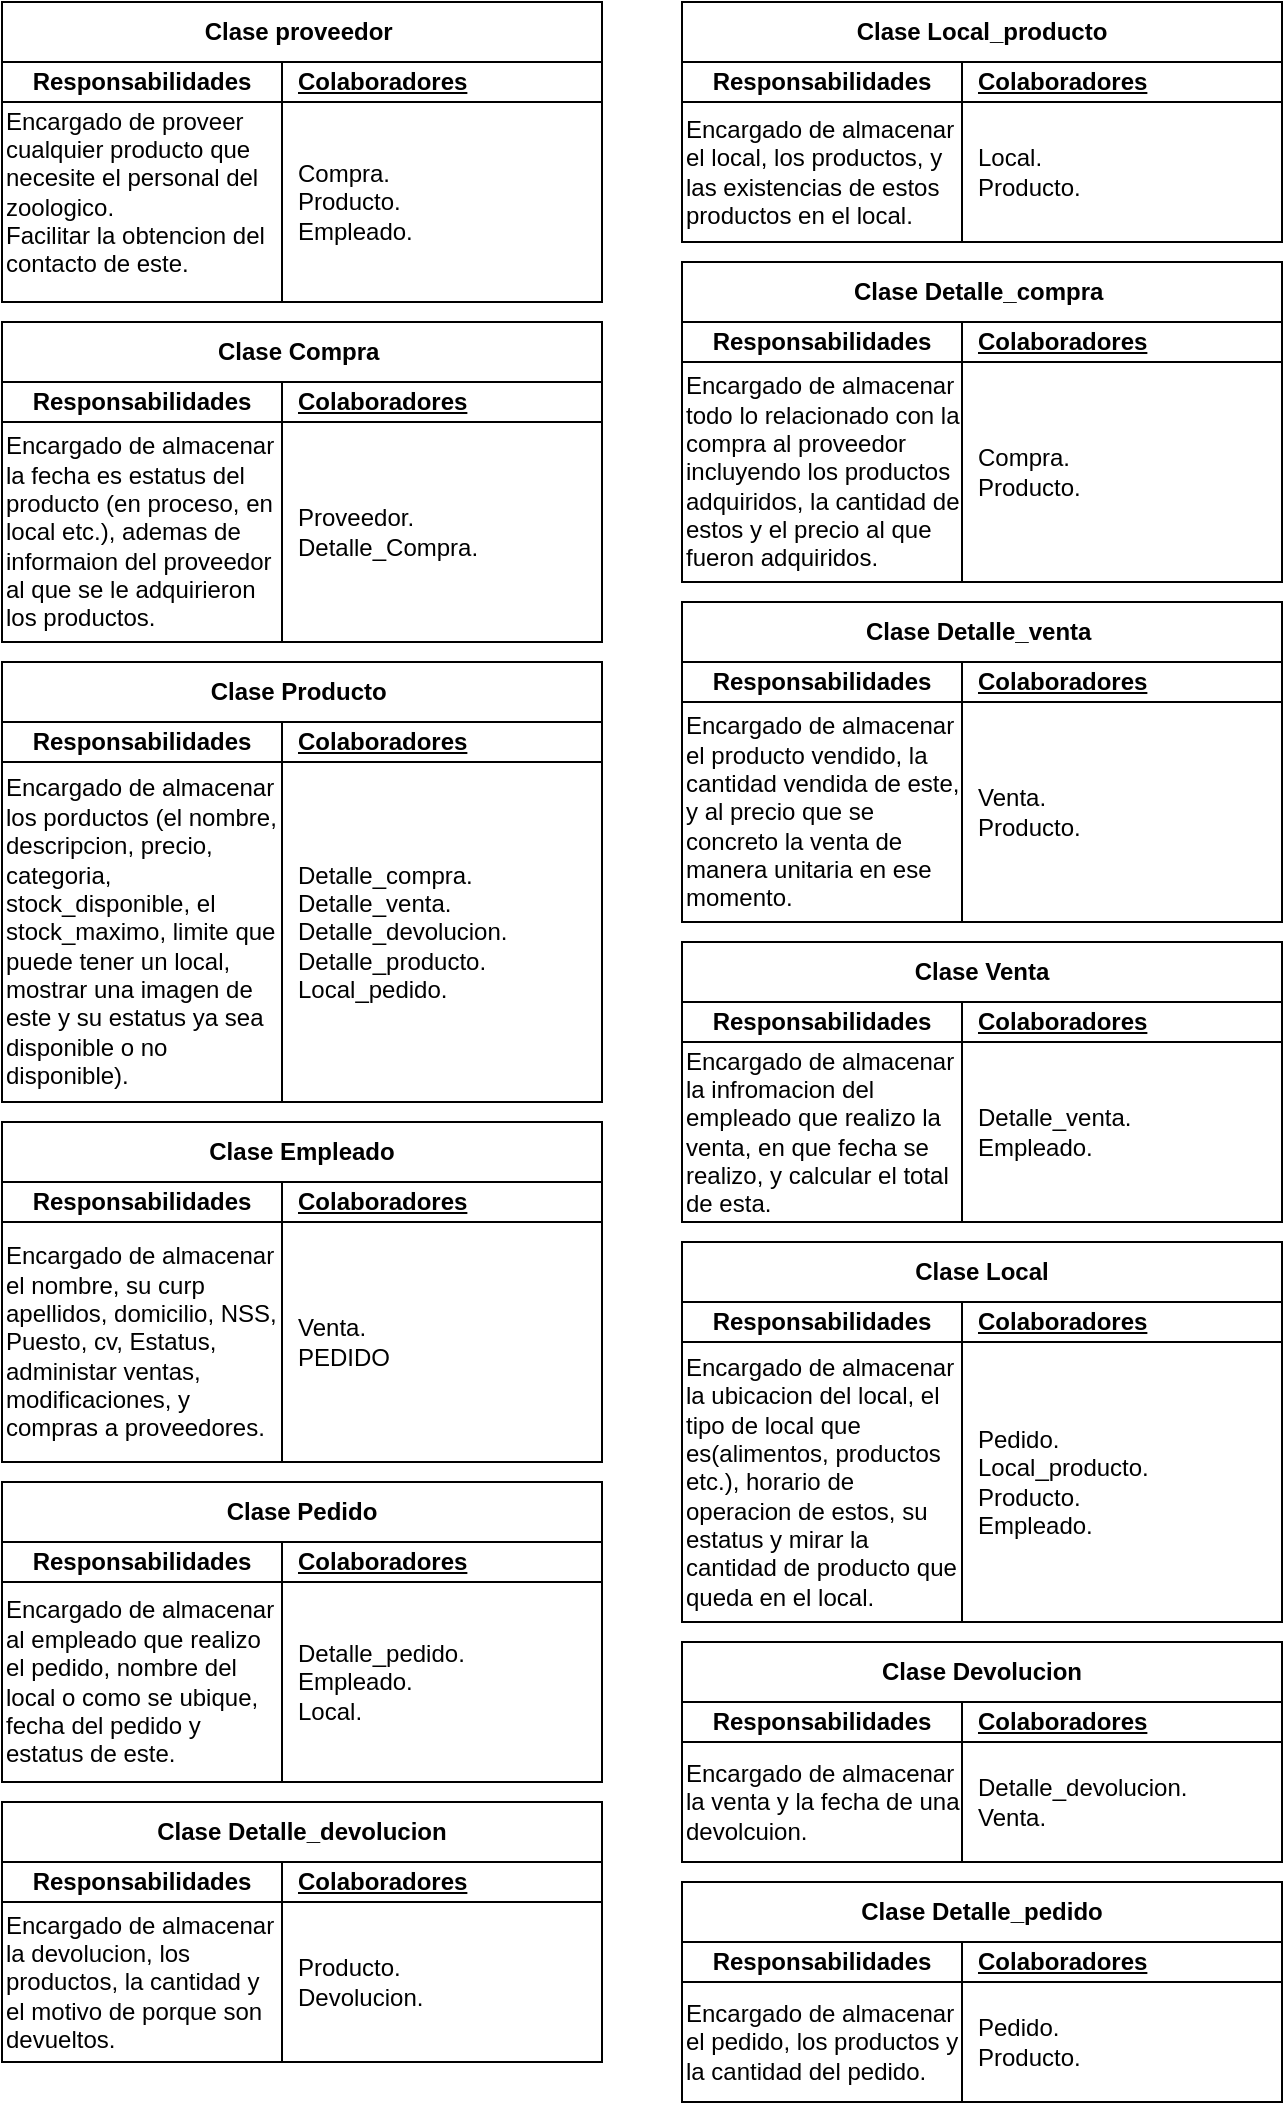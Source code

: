 <mxfile version="21.1.2" type="device">
  <diagram name="Página-1" id="ukXKIA2ErYKgg7vj2fmc">
    <mxGraphModel dx="1224" dy="621" grid="1" gridSize="10" guides="1" tooltips="1" connect="1" arrows="1" fold="1" page="1" pageScale="1" pageWidth="827" pageHeight="1169" math="0" shadow="0">
      <root>
        <mxCell id="0" />
        <mxCell id="1" parent="0" />
        <mxCell id="Vmv84wzbJbPrYH8SWS2w-11" value="Clase proveedor&amp;nbsp;" style="shape=table;startSize=30;container=1;collapsible=1;childLayout=tableLayout;fixedRows=1;rowLines=0;fontStyle=1;align=center;resizeLast=1;html=1;whiteSpace=wrap;" vertex="1" parent="1">
          <mxGeometry x="320" y="240" width="300" height="150" as="geometry" />
        </mxCell>
        <mxCell id="Vmv84wzbJbPrYH8SWS2w-15" value="" style="shape=tableRow;horizontal=0;startSize=0;swimlaneHead=0;swimlaneBody=0;fillColor=none;collapsible=0;dropTarget=0;points=[[0,0.5],[1,0.5]];portConstraint=eastwest;top=0;left=0;right=0;bottom=1;html=1;" vertex="1" parent="Vmv84wzbJbPrYH8SWS2w-11">
          <mxGeometry y="30" width="300" height="20" as="geometry" />
        </mxCell>
        <mxCell id="Vmv84wzbJbPrYH8SWS2w-16" value="Responsabilidades" style="shape=partialRectangle;connectable=0;fillColor=none;top=0;left=0;bottom=0;right=0;fontStyle=1;overflow=hidden;html=1;whiteSpace=wrap;" vertex="1" parent="Vmv84wzbJbPrYH8SWS2w-15">
          <mxGeometry width="140" height="20" as="geometry">
            <mxRectangle width="140" height="20" as="alternateBounds" />
          </mxGeometry>
        </mxCell>
        <mxCell id="Vmv84wzbJbPrYH8SWS2w-17" value="Colaboradores" style="shape=partialRectangle;connectable=0;fillColor=none;top=0;left=0;bottom=0;right=0;align=left;spacingLeft=6;fontStyle=5;overflow=hidden;html=1;whiteSpace=wrap;" vertex="1" parent="Vmv84wzbJbPrYH8SWS2w-15">
          <mxGeometry x="140" width="160" height="20" as="geometry">
            <mxRectangle width="160" height="20" as="alternateBounds" />
          </mxGeometry>
        </mxCell>
        <mxCell id="Vmv84wzbJbPrYH8SWS2w-21" value="" style="shape=tableRow;horizontal=0;startSize=0;swimlaneHead=0;swimlaneBody=0;fillColor=none;collapsible=0;dropTarget=0;points=[[0,0.5],[1,0.5]];portConstraint=eastwest;top=0;left=0;right=0;bottom=0;html=1;" vertex="1" parent="Vmv84wzbJbPrYH8SWS2w-11">
          <mxGeometry y="50" width="300" height="100" as="geometry" />
        </mxCell>
        <mxCell id="Vmv84wzbJbPrYH8SWS2w-22" value="Encargado de proveer cualquier producto que necesite el personal del zoologico.&lt;br&gt;Facilitar la obtencion del contacto de este.&lt;br&gt;&lt;br&gt;&lt;div style=&quot;text-align: justify;&quot;&gt;&lt;/div&gt;" style="shape=partialRectangle;connectable=0;fillColor=none;top=0;left=0;bottom=0;right=0;editable=1;overflow=hidden;html=1;whiteSpace=wrap;align=left;" vertex="1" parent="Vmv84wzbJbPrYH8SWS2w-21">
          <mxGeometry width="140" height="100" as="geometry">
            <mxRectangle width="140" height="100" as="alternateBounds" />
          </mxGeometry>
        </mxCell>
        <mxCell id="Vmv84wzbJbPrYH8SWS2w-23" value="Compra.&lt;br&gt;Producto.&lt;br&gt;Empleado." style="shape=partialRectangle;connectable=0;fillColor=none;top=0;left=0;bottom=0;right=0;align=left;spacingLeft=6;overflow=hidden;html=1;whiteSpace=wrap;" vertex="1" parent="Vmv84wzbJbPrYH8SWS2w-21">
          <mxGeometry x="140" width="160" height="100" as="geometry">
            <mxRectangle width="160" height="100" as="alternateBounds" />
          </mxGeometry>
        </mxCell>
        <mxCell id="Vmv84wzbJbPrYH8SWS2w-24" value="Clase Compra&amp;nbsp;" style="shape=table;startSize=30;container=1;collapsible=1;childLayout=tableLayout;fixedRows=1;rowLines=0;fontStyle=1;align=center;resizeLast=1;html=1;whiteSpace=wrap;" vertex="1" parent="1">
          <mxGeometry x="320" y="400" width="300" height="160" as="geometry" />
        </mxCell>
        <mxCell id="Vmv84wzbJbPrYH8SWS2w-25" value="" style="shape=tableRow;horizontal=0;startSize=0;swimlaneHead=0;swimlaneBody=0;fillColor=none;collapsible=0;dropTarget=0;points=[[0,0.5],[1,0.5]];portConstraint=eastwest;top=0;left=0;right=0;bottom=1;html=1;" vertex="1" parent="Vmv84wzbJbPrYH8SWS2w-24">
          <mxGeometry y="30" width="300" height="20" as="geometry" />
        </mxCell>
        <mxCell id="Vmv84wzbJbPrYH8SWS2w-26" value="Responsabilidades" style="shape=partialRectangle;connectable=0;fillColor=none;top=0;left=0;bottom=0;right=0;fontStyle=1;overflow=hidden;html=1;whiteSpace=wrap;" vertex="1" parent="Vmv84wzbJbPrYH8SWS2w-25">
          <mxGeometry width="140" height="20" as="geometry">
            <mxRectangle width="140" height="20" as="alternateBounds" />
          </mxGeometry>
        </mxCell>
        <mxCell id="Vmv84wzbJbPrYH8SWS2w-27" value="Colaboradores" style="shape=partialRectangle;connectable=0;fillColor=none;top=0;left=0;bottom=0;right=0;align=left;spacingLeft=6;fontStyle=5;overflow=hidden;html=1;whiteSpace=wrap;" vertex="1" parent="Vmv84wzbJbPrYH8SWS2w-25">
          <mxGeometry x="140" width="160" height="20" as="geometry">
            <mxRectangle width="160" height="20" as="alternateBounds" />
          </mxGeometry>
        </mxCell>
        <mxCell id="Vmv84wzbJbPrYH8SWS2w-28" value="" style="shape=tableRow;horizontal=0;startSize=0;swimlaneHead=0;swimlaneBody=0;fillColor=none;collapsible=0;dropTarget=0;points=[[0,0.5],[1,0.5]];portConstraint=eastwest;top=0;left=0;right=0;bottom=0;html=1;" vertex="1" parent="Vmv84wzbJbPrYH8SWS2w-24">
          <mxGeometry y="50" width="300" height="110" as="geometry" />
        </mxCell>
        <mxCell id="Vmv84wzbJbPrYH8SWS2w-29" value="Encargado de almacenar la fecha es estatus del producto (en proceso, en local etc.), ademas de informaion del proveedor al que se le adquirieron los productos.&lt;br&gt;&lt;div style=&quot;text-align: justify;&quot;&gt;&lt;/div&gt;" style="shape=partialRectangle;connectable=0;fillColor=none;top=0;left=0;bottom=0;right=0;editable=1;overflow=hidden;html=1;whiteSpace=wrap;align=left;" vertex="1" parent="Vmv84wzbJbPrYH8SWS2w-28">
          <mxGeometry width="140" height="110" as="geometry">
            <mxRectangle width="140" height="110" as="alternateBounds" />
          </mxGeometry>
        </mxCell>
        <mxCell id="Vmv84wzbJbPrYH8SWS2w-30" value="Proveedor.&lt;br&gt;Detalle_Compra." style="shape=partialRectangle;connectable=0;fillColor=none;top=0;left=0;bottom=0;right=0;align=left;spacingLeft=6;overflow=hidden;html=1;whiteSpace=wrap;" vertex="1" parent="Vmv84wzbJbPrYH8SWS2w-28">
          <mxGeometry x="140" width="160" height="110" as="geometry">
            <mxRectangle width="160" height="110" as="alternateBounds" />
          </mxGeometry>
        </mxCell>
        <mxCell id="Vmv84wzbJbPrYH8SWS2w-31" value="Clase Detalle_compra&amp;nbsp;" style="shape=table;startSize=30;container=1;collapsible=1;childLayout=tableLayout;fixedRows=1;rowLines=0;fontStyle=1;align=center;resizeLast=1;html=1;whiteSpace=wrap;" vertex="1" parent="1">
          <mxGeometry x="660" y="370" width="300" height="160" as="geometry" />
        </mxCell>
        <mxCell id="Vmv84wzbJbPrYH8SWS2w-32" value="" style="shape=tableRow;horizontal=0;startSize=0;swimlaneHead=0;swimlaneBody=0;fillColor=none;collapsible=0;dropTarget=0;points=[[0,0.5],[1,0.5]];portConstraint=eastwest;top=0;left=0;right=0;bottom=1;html=1;" vertex="1" parent="Vmv84wzbJbPrYH8SWS2w-31">
          <mxGeometry y="30" width="300" height="20" as="geometry" />
        </mxCell>
        <mxCell id="Vmv84wzbJbPrYH8SWS2w-33" value="Responsabilidades" style="shape=partialRectangle;connectable=0;fillColor=none;top=0;left=0;bottom=0;right=0;fontStyle=1;overflow=hidden;html=1;whiteSpace=wrap;" vertex="1" parent="Vmv84wzbJbPrYH8SWS2w-32">
          <mxGeometry width="140" height="20" as="geometry">
            <mxRectangle width="140" height="20" as="alternateBounds" />
          </mxGeometry>
        </mxCell>
        <mxCell id="Vmv84wzbJbPrYH8SWS2w-34" value="Colaboradores" style="shape=partialRectangle;connectable=0;fillColor=none;top=0;left=0;bottom=0;right=0;align=left;spacingLeft=6;fontStyle=5;overflow=hidden;html=1;whiteSpace=wrap;" vertex="1" parent="Vmv84wzbJbPrYH8SWS2w-32">
          <mxGeometry x="140" width="160" height="20" as="geometry">
            <mxRectangle width="160" height="20" as="alternateBounds" />
          </mxGeometry>
        </mxCell>
        <mxCell id="Vmv84wzbJbPrYH8SWS2w-35" value="" style="shape=tableRow;horizontal=0;startSize=0;swimlaneHead=0;swimlaneBody=0;fillColor=none;collapsible=0;dropTarget=0;points=[[0,0.5],[1,0.5]];portConstraint=eastwest;top=0;left=0;right=0;bottom=0;html=1;" vertex="1" parent="Vmv84wzbJbPrYH8SWS2w-31">
          <mxGeometry y="50" width="300" height="110" as="geometry" />
        </mxCell>
        <mxCell id="Vmv84wzbJbPrYH8SWS2w-36" value="Encargado de almacenar todo lo relacionado con la compra al proveedor incluyendo los productos adquiridos, la cantidad de estos y el precio al que fueron adquiridos.&lt;br&gt;&lt;div style=&quot;text-align: justify;&quot;&gt;&lt;/div&gt;" style="shape=partialRectangle;connectable=0;fillColor=none;top=0;left=0;bottom=0;right=0;editable=1;overflow=hidden;html=1;whiteSpace=wrap;align=left;" vertex="1" parent="Vmv84wzbJbPrYH8SWS2w-35">
          <mxGeometry width="140" height="110" as="geometry">
            <mxRectangle width="140" height="110" as="alternateBounds" />
          </mxGeometry>
        </mxCell>
        <mxCell id="Vmv84wzbJbPrYH8SWS2w-37" value="Compra.&lt;br&gt;Producto." style="shape=partialRectangle;connectable=0;fillColor=none;top=0;left=0;bottom=0;right=0;align=left;spacingLeft=6;overflow=hidden;html=1;whiteSpace=wrap;" vertex="1" parent="Vmv84wzbJbPrYH8SWS2w-35">
          <mxGeometry x="140" width="160" height="110" as="geometry">
            <mxRectangle width="160" height="110" as="alternateBounds" />
          </mxGeometry>
        </mxCell>
        <mxCell id="Vmv84wzbJbPrYH8SWS2w-38" value="Clase Producto&amp;nbsp;" style="shape=table;startSize=30;container=1;collapsible=1;childLayout=tableLayout;fixedRows=1;rowLines=0;fontStyle=1;align=center;resizeLast=1;html=1;whiteSpace=wrap;" vertex="1" parent="1">
          <mxGeometry x="320" y="570" width="300" height="220" as="geometry" />
        </mxCell>
        <mxCell id="Vmv84wzbJbPrYH8SWS2w-39" value="" style="shape=tableRow;horizontal=0;startSize=0;swimlaneHead=0;swimlaneBody=0;fillColor=none;collapsible=0;dropTarget=0;points=[[0,0.5],[1,0.5]];portConstraint=eastwest;top=0;left=0;right=0;bottom=1;html=1;" vertex="1" parent="Vmv84wzbJbPrYH8SWS2w-38">
          <mxGeometry y="30" width="300" height="20" as="geometry" />
        </mxCell>
        <mxCell id="Vmv84wzbJbPrYH8SWS2w-40" value="Responsabilidades" style="shape=partialRectangle;connectable=0;fillColor=none;top=0;left=0;bottom=0;right=0;fontStyle=1;overflow=hidden;html=1;whiteSpace=wrap;" vertex="1" parent="Vmv84wzbJbPrYH8SWS2w-39">
          <mxGeometry width="140" height="20" as="geometry">
            <mxRectangle width="140" height="20" as="alternateBounds" />
          </mxGeometry>
        </mxCell>
        <mxCell id="Vmv84wzbJbPrYH8SWS2w-41" value="Colaboradores" style="shape=partialRectangle;connectable=0;fillColor=none;top=0;left=0;bottom=0;right=0;align=left;spacingLeft=6;fontStyle=5;overflow=hidden;html=1;whiteSpace=wrap;" vertex="1" parent="Vmv84wzbJbPrYH8SWS2w-39">
          <mxGeometry x="140" width="160" height="20" as="geometry">
            <mxRectangle width="160" height="20" as="alternateBounds" />
          </mxGeometry>
        </mxCell>
        <mxCell id="Vmv84wzbJbPrYH8SWS2w-42" value="" style="shape=tableRow;horizontal=0;startSize=0;swimlaneHead=0;swimlaneBody=0;fillColor=none;collapsible=0;dropTarget=0;points=[[0,0.5],[1,0.5]];portConstraint=eastwest;top=0;left=0;right=0;bottom=0;html=1;" vertex="1" parent="Vmv84wzbJbPrYH8SWS2w-38">
          <mxGeometry y="50" width="300" height="170" as="geometry" />
        </mxCell>
        <mxCell id="Vmv84wzbJbPrYH8SWS2w-43" value="Encargado de almacenar los porductos (el nombre, descripcion, precio, categoria, stock_disponible, el stock_maximo, limite que puede tener un local, mostrar una imagen de este y su estatus ya sea disponible o no disponible).&lt;br&gt;&lt;div style=&quot;text-align: justify;&quot;&gt;&lt;/div&gt;" style="shape=partialRectangle;connectable=0;fillColor=none;top=0;left=0;bottom=0;right=0;editable=1;overflow=hidden;html=1;whiteSpace=wrap;align=left;" vertex="1" parent="Vmv84wzbJbPrYH8SWS2w-42">
          <mxGeometry width="140" height="170" as="geometry">
            <mxRectangle width="140" height="170" as="alternateBounds" />
          </mxGeometry>
        </mxCell>
        <mxCell id="Vmv84wzbJbPrYH8SWS2w-44" value="Detalle_compra.&lt;br&gt;Detalle_venta.&lt;br&gt;Detalle_devolucion.&lt;br&gt;Detalle_producto.&lt;br&gt;Local_pedido.&lt;br&gt;" style="shape=partialRectangle;connectable=0;fillColor=none;top=0;left=0;bottom=0;right=0;align=left;spacingLeft=6;overflow=hidden;html=1;whiteSpace=wrap;" vertex="1" parent="Vmv84wzbJbPrYH8SWS2w-42">
          <mxGeometry x="140" width="160" height="170" as="geometry">
            <mxRectangle width="160" height="170" as="alternateBounds" />
          </mxGeometry>
        </mxCell>
        <mxCell id="Vmv84wzbJbPrYH8SWS2w-45" value="Clase Detalle_venta&amp;nbsp;" style="shape=table;startSize=30;container=1;collapsible=1;childLayout=tableLayout;fixedRows=1;rowLines=0;fontStyle=1;align=center;resizeLast=1;html=1;whiteSpace=wrap;" vertex="1" parent="1">
          <mxGeometry x="660" y="540" width="300" height="160" as="geometry" />
        </mxCell>
        <mxCell id="Vmv84wzbJbPrYH8SWS2w-46" value="" style="shape=tableRow;horizontal=0;startSize=0;swimlaneHead=0;swimlaneBody=0;fillColor=none;collapsible=0;dropTarget=0;points=[[0,0.5],[1,0.5]];portConstraint=eastwest;top=0;left=0;right=0;bottom=1;html=1;" vertex="1" parent="Vmv84wzbJbPrYH8SWS2w-45">
          <mxGeometry y="30" width="300" height="20" as="geometry" />
        </mxCell>
        <mxCell id="Vmv84wzbJbPrYH8SWS2w-47" value="Responsabilidades" style="shape=partialRectangle;connectable=0;fillColor=none;top=0;left=0;bottom=0;right=0;fontStyle=1;overflow=hidden;html=1;whiteSpace=wrap;" vertex="1" parent="Vmv84wzbJbPrYH8SWS2w-46">
          <mxGeometry width="140" height="20" as="geometry">
            <mxRectangle width="140" height="20" as="alternateBounds" />
          </mxGeometry>
        </mxCell>
        <mxCell id="Vmv84wzbJbPrYH8SWS2w-48" value="Colaboradores" style="shape=partialRectangle;connectable=0;fillColor=none;top=0;left=0;bottom=0;right=0;align=left;spacingLeft=6;fontStyle=5;overflow=hidden;html=1;whiteSpace=wrap;" vertex="1" parent="Vmv84wzbJbPrYH8SWS2w-46">
          <mxGeometry x="140" width="160" height="20" as="geometry">
            <mxRectangle width="160" height="20" as="alternateBounds" />
          </mxGeometry>
        </mxCell>
        <mxCell id="Vmv84wzbJbPrYH8SWS2w-49" value="" style="shape=tableRow;horizontal=0;startSize=0;swimlaneHead=0;swimlaneBody=0;fillColor=none;collapsible=0;dropTarget=0;points=[[0,0.5],[1,0.5]];portConstraint=eastwest;top=0;left=0;right=0;bottom=0;html=1;" vertex="1" parent="Vmv84wzbJbPrYH8SWS2w-45">
          <mxGeometry y="50" width="300" height="110" as="geometry" />
        </mxCell>
        <mxCell id="Vmv84wzbJbPrYH8SWS2w-50" value="Encargado de almacenar el producto vendido, la cantidad vendida de este, y al precio que se concreto la venta de manera unitaria en ese momento.&lt;br&gt;&lt;div style=&quot;text-align: justify;&quot;&gt;&lt;/div&gt;" style="shape=partialRectangle;connectable=0;fillColor=none;top=0;left=0;bottom=0;right=0;editable=1;overflow=hidden;html=1;whiteSpace=wrap;align=left;" vertex="1" parent="Vmv84wzbJbPrYH8SWS2w-49">
          <mxGeometry width="140" height="110" as="geometry">
            <mxRectangle width="140" height="110" as="alternateBounds" />
          </mxGeometry>
        </mxCell>
        <mxCell id="Vmv84wzbJbPrYH8SWS2w-51" value="Venta.&lt;br&gt;Producto." style="shape=partialRectangle;connectable=0;fillColor=none;top=0;left=0;bottom=0;right=0;align=left;spacingLeft=6;overflow=hidden;html=1;whiteSpace=wrap;" vertex="1" parent="Vmv84wzbJbPrYH8SWS2w-49">
          <mxGeometry x="140" width="160" height="110" as="geometry">
            <mxRectangle width="160" height="110" as="alternateBounds" />
          </mxGeometry>
        </mxCell>
        <mxCell id="Vmv84wzbJbPrYH8SWS2w-52" value="Clase Empleado" style="shape=table;startSize=30;container=1;collapsible=1;childLayout=tableLayout;fixedRows=1;rowLines=0;fontStyle=1;align=center;resizeLast=1;html=1;whiteSpace=wrap;" vertex="1" parent="1">
          <mxGeometry x="320" y="800" width="300" height="170" as="geometry" />
        </mxCell>
        <mxCell id="Vmv84wzbJbPrYH8SWS2w-53" value="" style="shape=tableRow;horizontal=0;startSize=0;swimlaneHead=0;swimlaneBody=0;fillColor=none;collapsible=0;dropTarget=0;points=[[0,0.5],[1,0.5]];portConstraint=eastwest;top=0;left=0;right=0;bottom=1;html=1;" vertex="1" parent="Vmv84wzbJbPrYH8SWS2w-52">
          <mxGeometry y="30" width="300" height="20" as="geometry" />
        </mxCell>
        <mxCell id="Vmv84wzbJbPrYH8SWS2w-54" value="Responsabilidades" style="shape=partialRectangle;connectable=0;fillColor=none;top=0;left=0;bottom=0;right=0;fontStyle=1;overflow=hidden;html=1;whiteSpace=wrap;" vertex="1" parent="Vmv84wzbJbPrYH8SWS2w-53">
          <mxGeometry width="140" height="20" as="geometry">
            <mxRectangle width="140" height="20" as="alternateBounds" />
          </mxGeometry>
        </mxCell>
        <mxCell id="Vmv84wzbJbPrYH8SWS2w-55" value="Colaboradores" style="shape=partialRectangle;connectable=0;fillColor=none;top=0;left=0;bottom=0;right=0;align=left;spacingLeft=6;fontStyle=5;overflow=hidden;html=1;whiteSpace=wrap;" vertex="1" parent="Vmv84wzbJbPrYH8SWS2w-53">
          <mxGeometry x="140" width="160" height="20" as="geometry">
            <mxRectangle width="160" height="20" as="alternateBounds" />
          </mxGeometry>
        </mxCell>
        <mxCell id="Vmv84wzbJbPrYH8SWS2w-56" value="" style="shape=tableRow;horizontal=0;startSize=0;swimlaneHead=0;swimlaneBody=0;fillColor=none;collapsible=0;dropTarget=0;points=[[0,0.5],[1,0.5]];portConstraint=eastwest;top=0;left=0;right=0;bottom=0;html=1;" vertex="1" parent="Vmv84wzbJbPrYH8SWS2w-52">
          <mxGeometry y="50" width="300" height="120" as="geometry" />
        </mxCell>
        <mxCell id="Vmv84wzbJbPrYH8SWS2w-57" value="Encargado de almacenar el nombre, su curp apellidos, domicilio, NSS, Puesto, cv, Estatus, administar ventas, modificaciones, y compras a proveedores.&lt;br&gt;&lt;div style=&quot;text-align: justify;&quot;&gt;&lt;/div&gt;" style="shape=partialRectangle;connectable=0;fillColor=none;top=0;left=0;bottom=0;right=0;editable=1;overflow=hidden;html=1;whiteSpace=wrap;align=left;" vertex="1" parent="Vmv84wzbJbPrYH8SWS2w-56">
          <mxGeometry width="140" height="120" as="geometry">
            <mxRectangle width="140" height="120" as="alternateBounds" />
          </mxGeometry>
        </mxCell>
        <mxCell id="Vmv84wzbJbPrYH8SWS2w-58" value="Venta.&lt;br&gt;PEDIDO" style="shape=partialRectangle;connectable=0;fillColor=none;top=0;left=0;bottom=0;right=0;align=left;spacingLeft=6;overflow=hidden;html=1;whiteSpace=wrap;" vertex="1" parent="Vmv84wzbJbPrYH8SWS2w-56">
          <mxGeometry x="140" width="160" height="120" as="geometry">
            <mxRectangle width="160" height="120" as="alternateBounds" />
          </mxGeometry>
        </mxCell>
        <mxCell id="Vmv84wzbJbPrYH8SWS2w-59" value="Clase Venta" style="shape=table;startSize=30;container=1;collapsible=1;childLayout=tableLayout;fixedRows=1;rowLines=0;fontStyle=1;align=center;resizeLast=1;html=1;whiteSpace=wrap;" vertex="1" parent="1">
          <mxGeometry x="660" y="710" width="300" height="140" as="geometry" />
        </mxCell>
        <mxCell id="Vmv84wzbJbPrYH8SWS2w-60" value="" style="shape=tableRow;horizontal=0;startSize=0;swimlaneHead=0;swimlaneBody=0;fillColor=none;collapsible=0;dropTarget=0;points=[[0,0.5],[1,0.5]];portConstraint=eastwest;top=0;left=0;right=0;bottom=1;html=1;" vertex="1" parent="Vmv84wzbJbPrYH8SWS2w-59">
          <mxGeometry y="30" width="300" height="20" as="geometry" />
        </mxCell>
        <mxCell id="Vmv84wzbJbPrYH8SWS2w-61" value="Responsabilidades" style="shape=partialRectangle;connectable=0;fillColor=none;top=0;left=0;bottom=0;right=0;fontStyle=1;overflow=hidden;html=1;whiteSpace=wrap;" vertex="1" parent="Vmv84wzbJbPrYH8SWS2w-60">
          <mxGeometry width="140" height="20" as="geometry">
            <mxRectangle width="140" height="20" as="alternateBounds" />
          </mxGeometry>
        </mxCell>
        <mxCell id="Vmv84wzbJbPrYH8SWS2w-62" value="Colaboradores" style="shape=partialRectangle;connectable=0;fillColor=none;top=0;left=0;bottom=0;right=0;align=left;spacingLeft=6;fontStyle=5;overflow=hidden;html=1;whiteSpace=wrap;" vertex="1" parent="Vmv84wzbJbPrYH8SWS2w-60">
          <mxGeometry x="140" width="160" height="20" as="geometry">
            <mxRectangle width="160" height="20" as="alternateBounds" />
          </mxGeometry>
        </mxCell>
        <mxCell id="Vmv84wzbJbPrYH8SWS2w-63" value="" style="shape=tableRow;horizontal=0;startSize=0;swimlaneHead=0;swimlaneBody=0;fillColor=none;collapsible=0;dropTarget=0;points=[[0,0.5],[1,0.5]];portConstraint=eastwest;top=0;left=0;right=0;bottom=0;html=1;" vertex="1" parent="Vmv84wzbJbPrYH8SWS2w-59">
          <mxGeometry y="50" width="300" height="90" as="geometry" />
        </mxCell>
        <mxCell id="Vmv84wzbJbPrYH8SWS2w-64" value="Encargado de almacenar la infromacion del empleado que realizo la venta, en que fecha se realizo, y calcular el total de esta.&lt;br&gt;&lt;div style=&quot;text-align: justify;&quot;&gt;&lt;/div&gt;" style="shape=partialRectangle;connectable=0;fillColor=none;top=0;left=0;bottom=0;right=0;editable=1;overflow=hidden;html=1;whiteSpace=wrap;align=left;" vertex="1" parent="Vmv84wzbJbPrYH8SWS2w-63">
          <mxGeometry width="140" height="90" as="geometry">
            <mxRectangle width="140" height="90" as="alternateBounds" />
          </mxGeometry>
        </mxCell>
        <mxCell id="Vmv84wzbJbPrYH8SWS2w-65" value="Detalle_venta.&lt;br&gt;Empleado." style="shape=partialRectangle;connectable=0;fillColor=none;top=0;left=0;bottom=0;right=0;align=left;spacingLeft=6;overflow=hidden;html=1;whiteSpace=wrap;" vertex="1" parent="Vmv84wzbJbPrYH8SWS2w-63">
          <mxGeometry x="140" width="160" height="90" as="geometry">
            <mxRectangle width="160" height="90" as="alternateBounds" />
          </mxGeometry>
        </mxCell>
        <mxCell id="Vmv84wzbJbPrYH8SWS2w-66" value="Clase Pedido" style="shape=table;startSize=30;container=1;collapsible=1;childLayout=tableLayout;fixedRows=1;rowLines=0;fontStyle=1;align=center;resizeLast=1;html=1;whiteSpace=wrap;" vertex="1" parent="1">
          <mxGeometry x="320" y="980" width="300" height="150" as="geometry" />
        </mxCell>
        <mxCell id="Vmv84wzbJbPrYH8SWS2w-67" value="" style="shape=tableRow;horizontal=0;startSize=0;swimlaneHead=0;swimlaneBody=0;fillColor=none;collapsible=0;dropTarget=0;points=[[0,0.5],[1,0.5]];portConstraint=eastwest;top=0;left=0;right=0;bottom=1;html=1;" vertex="1" parent="Vmv84wzbJbPrYH8SWS2w-66">
          <mxGeometry y="30" width="300" height="20" as="geometry" />
        </mxCell>
        <mxCell id="Vmv84wzbJbPrYH8SWS2w-68" value="Responsabilidades" style="shape=partialRectangle;connectable=0;fillColor=none;top=0;left=0;bottom=0;right=0;fontStyle=1;overflow=hidden;html=1;whiteSpace=wrap;" vertex="1" parent="Vmv84wzbJbPrYH8SWS2w-67">
          <mxGeometry width="140" height="20" as="geometry">
            <mxRectangle width="140" height="20" as="alternateBounds" />
          </mxGeometry>
        </mxCell>
        <mxCell id="Vmv84wzbJbPrYH8SWS2w-69" value="Colaboradores" style="shape=partialRectangle;connectable=0;fillColor=none;top=0;left=0;bottom=0;right=0;align=left;spacingLeft=6;fontStyle=5;overflow=hidden;html=1;whiteSpace=wrap;" vertex="1" parent="Vmv84wzbJbPrYH8SWS2w-67">
          <mxGeometry x="140" width="160" height="20" as="geometry">
            <mxRectangle width="160" height="20" as="alternateBounds" />
          </mxGeometry>
        </mxCell>
        <mxCell id="Vmv84wzbJbPrYH8SWS2w-70" value="" style="shape=tableRow;horizontal=0;startSize=0;swimlaneHead=0;swimlaneBody=0;fillColor=none;collapsible=0;dropTarget=0;points=[[0,0.5],[1,0.5]];portConstraint=eastwest;top=0;left=0;right=0;bottom=0;html=1;" vertex="1" parent="Vmv84wzbJbPrYH8SWS2w-66">
          <mxGeometry y="50" width="300" height="100" as="geometry" />
        </mxCell>
        <mxCell id="Vmv84wzbJbPrYH8SWS2w-71" value="Encargado de almacenar al empleado que realizo el pedido, nombre del local o como se ubique, fecha del pedido y estatus de este.&lt;br&gt;&lt;div style=&quot;text-align: justify;&quot;&gt;&lt;/div&gt;" style="shape=partialRectangle;connectable=0;fillColor=none;top=0;left=0;bottom=0;right=0;editable=1;overflow=hidden;html=1;whiteSpace=wrap;align=left;" vertex="1" parent="Vmv84wzbJbPrYH8SWS2w-70">
          <mxGeometry width="140" height="100" as="geometry">
            <mxRectangle width="140" height="100" as="alternateBounds" />
          </mxGeometry>
        </mxCell>
        <mxCell id="Vmv84wzbJbPrYH8SWS2w-72" value="Detalle_pedido.&lt;br&gt;Empleado.&lt;br&gt;Local." style="shape=partialRectangle;connectable=0;fillColor=none;top=0;left=0;bottom=0;right=0;align=left;spacingLeft=6;overflow=hidden;html=1;whiteSpace=wrap;" vertex="1" parent="Vmv84wzbJbPrYH8SWS2w-70">
          <mxGeometry x="140" width="160" height="100" as="geometry">
            <mxRectangle width="160" height="100" as="alternateBounds" />
          </mxGeometry>
        </mxCell>
        <mxCell id="Vmv84wzbJbPrYH8SWS2w-73" value="Clase Local" style="shape=table;startSize=30;container=1;collapsible=1;childLayout=tableLayout;fixedRows=1;rowLines=0;fontStyle=1;align=center;resizeLast=1;html=1;whiteSpace=wrap;" vertex="1" parent="1">
          <mxGeometry x="660" y="860" width="300" height="190" as="geometry" />
        </mxCell>
        <mxCell id="Vmv84wzbJbPrYH8SWS2w-74" value="" style="shape=tableRow;horizontal=0;startSize=0;swimlaneHead=0;swimlaneBody=0;fillColor=none;collapsible=0;dropTarget=0;points=[[0,0.5],[1,0.5]];portConstraint=eastwest;top=0;left=0;right=0;bottom=1;html=1;" vertex="1" parent="Vmv84wzbJbPrYH8SWS2w-73">
          <mxGeometry y="30" width="300" height="20" as="geometry" />
        </mxCell>
        <mxCell id="Vmv84wzbJbPrYH8SWS2w-75" value="Responsabilidades" style="shape=partialRectangle;connectable=0;fillColor=none;top=0;left=0;bottom=0;right=0;fontStyle=1;overflow=hidden;html=1;whiteSpace=wrap;" vertex="1" parent="Vmv84wzbJbPrYH8SWS2w-74">
          <mxGeometry width="140" height="20" as="geometry">
            <mxRectangle width="140" height="20" as="alternateBounds" />
          </mxGeometry>
        </mxCell>
        <mxCell id="Vmv84wzbJbPrYH8SWS2w-76" value="Colaboradores" style="shape=partialRectangle;connectable=0;fillColor=none;top=0;left=0;bottom=0;right=0;align=left;spacingLeft=6;fontStyle=5;overflow=hidden;html=1;whiteSpace=wrap;" vertex="1" parent="Vmv84wzbJbPrYH8SWS2w-74">
          <mxGeometry x="140" width="160" height="20" as="geometry">
            <mxRectangle width="160" height="20" as="alternateBounds" />
          </mxGeometry>
        </mxCell>
        <mxCell id="Vmv84wzbJbPrYH8SWS2w-77" value="" style="shape=tableRow;horizontal=0;startSize=0;swimlaneHead=0;swimlaneBody=0;fillColor=none;collapsible=0;dropTarget=0;points=[[0,0.5],[1,0.5]];portConstraint=eastwest;top=0;left=0;right=0;bottom=0;html=1;" vertex="1" parent="Vmv84wzbJbPrYH8SWS2w-73">
          <mxGeometry y="50" width="300" height="140" as="geometry" />
        </mxCell>
        <mxCell id="Vmv84wzbJbPrYH8SWS2w-78" value="Encargado de almacenar la ubicacion del local, el tipo de local que es(alimentos, productos etc.), horario de operacion de estos, su estatus y mirar la cantidad de producto que queda en el local.&lt;br&gt;&lt;div style=&quot;text-align: justify;&quot;&gt;&lt;/div&gt;" style="shape=partialRectangle;connectable=0;fillColor=none;top=0;left=0;bottom=0;right=0;editable=1;overflow=hidden;html=1;whiteSpace=wrap;align=left;" vertex="1" parent="Vmv84wzbJbPrYH8SWS2w-77">
          <mxGeometry width="140" height="140" as="geometry">
            <mxRectangle width="140" height="140" as="alternateBounds" />
          </mxGeometry>
        </mxCell>
        <mxCell id="Vmv84wzbJbPrYH8SWS2w-79" value="Pedido.&lt;br&gt;Local_producto.&lt;br&gt;Producto.&lt;br&gt;Empleado." style="shape=partialRectangle;connectable=0;fillColor=none;top=0;left=0;bottom=0;right=0;align=left;spacingLeft=6;overflow=hidden;html=1;whiteSpace=wrap;" vertex="1" parent="Vmv84wzbJbPrYH8SWS2w-77">
          <mxGeometry x="140" width="160" height="140" as="geometry">
            <mxRectangle width="160" height="140" as="alternateBounds" />
          </mxGeometry>
        </mxCell>
        <mxCell id="Vmv84wzbJbPrYH8SWS2w-80" value="Clase Detalle_devolucion" style="shape=table;startSize=30;container=1;collapsible=1;childLayout=tableLayout;fixedRows=1;rowLines=0;fontStyle=1;align=center;resizeLast=1;html=1;whiteSpace=wrap;" vertex="1" parent="1">
          <mxGeometry x="320" y="1140" width="300" height="130" as="geometry" />
        </mxCell>
        <mxCell id="Vmv84wzbJbPrYH8SWS2w-81" value="" style="shape=tableRow;horizontal=0;startSize=0;swimlaneHead=0;swimlaneBody=0;fillColor=none;collapsible=0;dropTarget=0;points=[[0,0.5],[1,0.5]];portConstraint=eastwest;top=0;left=0;right=0;bottom=1;html=1;" vertex="1" parent="Vmv84wzbJbPrYH8SWS2w-80">
          <mxGeometry y="30" width="300" height="20" as="geometry" />
        </mxCell>
        <mxCell id="Vmv84wzbJbPrYH8SWS2w-82" value="Responsabilidades" style="shape=partialRectangle;connectable=0;fillColor=none;top=0;left=0;bottom=0;right=0;fontStyle=1;overflow=hidden;html=1;whiteSpace=wrap;" vertex="1" parent="Vmv84wzbJbPrYH8SWS2w-81">
          <mxGeometry width="140" height="20" as="geometry">
            <mxRectangle width="140" height="20" as="alternateBounds" />
          </mxGeometry>
        </mxCell>
        <mxCell id="Vmv84wzbJbPrYH8SWS2w-83" value="Colaboradores" style="shape=partialRectangle;connectable=0;fillColor=none;top=0;left=0;bottom=0;right=0;align=left;spacingLeft=6;fontStyle=5;overflow=hidden;html=1;whiteSpace=wrap;" vertex="1" parent="Vmv84wzbJbPrYH8SWS2w-81">
          <mxGeometry x="140" width="160" height="20" as="geometry">
            <mxRectangle width="160" height="20" as="alternateBounds" />
          </mxGeometry>
        </mxCell>
        <mxCell id="Vmv84wzbJbPrYH8SWS2w-84" value="" style="shape=tableRow;horizontal=0;startSize=0;swimlaneHead=0;swimlaneBody=0;fillColor=none;collapsible=0;dropTarget=0;points=[[0,0.5],[1,0.5]];portConstraint=eastwest;top=0;left=0;right=0;bottom=0;html=1;" vertex="1" parent="Vmv84wzbJbPrYH8SWS2w-80">
          <mxGeometry y="50" width="300" height="80" as="geometry" />
        </mxCell>
        <mxCell id="Vmv84wzbJbPrYH8SWS2w-85" value="Encargado de almacenar la devolucion, los productos, la cantidad y el motivo de porque son devueltos.&lt;br&gt;&lt;div style=&quot;text-align: justify;&quot;&gt;&lt;/div&gt;" style="shape=partialRectangle;connectable=0;fillColor=none;top=0;left=0;bottom=0;right=0;editable=1;overflow=hidden;html=1;whiteSpace=wrap;align=left;" vertex="1" parent="Vmv84wzbJbPrYH8SWS2w-84">
          <mxGeometry width="140" height="80" as="geometry">
            <mxRectangle width="140" height="80" as="alternateBounds" />
          </mxGeometry>
        </mxCell>
        <mxCell id="Vmv84wzbJbPrYH8SWS2w-86" value="Producto.&lt;br&gt;Devolucion." style="shape=partialRectangle;connectable=0;fillColor=none;top=0;left=0;bottom=0;right=0;align=left;spacingLeft=6;overflow=hidden;html=1;whiteSpace=wrap;" vertex="1" parent="Vmv84wzbJbPrYH8SWS2w-84">
          <mxGeometry x="140" width="160" height="80" as="geometry">
            <mxRectangle width="160" height="80" as="alternateBounds" />
          </mxGeometry>
        </mxCell>
        <mxCell id="Vmv84wzbJbPrYH8SWS2w-87" value="Clase Devolucion" style="shape=table;startSize=30;container=1;collapsible=1;childLayout=tableLayout;fixedRows=1;rowLines=0;fontStyle=1;align=center;resizeLast=1;html=1;whiteSpace=wrap;" vertex="1" parent="1">
          <mxGeometry x="660" y="1060" width="300" height="110" as="geometry" />
        </mxCell>
        <mxCell id="Vmv84wzbJbPrYH8SWS2w-88" value="" style="shape=tableRow;horizontal=0;startSize=0;swimlaneHead=0;swimlaneBody=0;fillColor=none;collapsible=0;dropTarget=0;points=[[0,0.5],[1,0.5]];portConstraint=eastwest;top=0;left=0;right=0;bottom=1;html=1;" vertex="1" parent="Vmv84wzbJbPrYH8SWS2w-87">
          <mxGeometry y="30" width="300" height="20" as="geometry" />
        </mxCell>
        <mxCell id="Vmv84wzbJbPrYH8SWS2w-89" value="Responsabilidades" style="shape=partialRectangle;connectable=0;fillColor=none;top=0;left=0;bottom=0;right=0;fontStyle=1;overflow=hidden;html=1;whiteSpace=wrap;" vertex="1" parent="Vmv84wzbJbPrYH8SWS2w-88">
          <mxGeometry width="140" height="20" as="geometry">
            <mxRectangle width="140" height="20" as="alternateBounds" />
          </mxGeometry>
        </mxCell>
        <mxCell id="Vmv84wzbJbPrYH8SWS2w-90" value="Colaboradores" style="shape=partialRectangle;connectable=0;fillColor=none;top=0;left=0;bottom=0;right=0;align=left;spacingLeft=6;fontStyle=5;overflow=hidden;html=1;whiteSpace=wrap;" vertex="1" parent="Vmv84wzbJbPrYH8SWS2w-88">
          <mxGeometry x="140" width="160" height="20" as="geometry">
            <mxRectangle width="160" height="20" as="alternateBounds" />
          </mxGeometry>
        </mxCell>
        <mxCell id="Vmv84wzbJbPrYH8SWS2w-91" value="" style="shape=tableRow;horizontal=0;startSize=0;swimlaneHead=0;swimlaneBody=0;fillColor=none;collapsible=0;dropTarget=0;points=[[0,0.5],[1,0.5]];portConstraint=eastwest;top=0;left=0;right=0;bottom=0;html=1;" vertex="1" parent="Vmv84wzbJbPrYH8SWS2w-87">
          <mxGeometry y="50" width="300" height="60" as="geometry" />
        </mxCell>
        <mxCell id="Vmv84wzbJbPrYH8SWS2w-92" value="Encargado de almacenar la venta y la fecha de una devolcuion.&lt;br&gt;&lt;div style=&quot;text-align: justify;&quot;&gt;&lt;/div&gt;" style="shape=partialRectangle;connectable=0;fillColor=none;top=0;left=0;bottom=0;right=0;editable=1;overflow=hidden;html=1;whiteSpace=wrap;align=left;" vertex="1" parent="Vmv84wzbJbPrYH8SWS2w-91">
          <mxGeometry width="140" height="60" as="geometry">
            <mxRectangle width="140" height="60" as="alternateBounds" />
          </mxGeometry>
        </mxCell>
        <mxCell id="Vmv84wzbJbPrYH8SWS2w-93" value="Detalle_devolucion.&lt;br&gt;Venta." style="shape=partialRectangle;connectable=0;fillColor=none;top=0;left=0;bottom=0;right=0;align=left;spacingLeft=6;overflow=hidden;html=1;whiteSpace=wrap;" vertex="1" parent="Vmv84wzbJbPrYH8SWS2w-91">
          <mxGeometry x="140" width="160" height="60" as="geometry">
            <mxRectangle width="160" height="60" as="alternateBounds" />
          </mxGeometry>
        </mxCell>
        <mxCell id="Vmv84wzbJbPrYH8SWS2w-94" value="Clase Detalle_pedido" style="shape=table;startSize=30;container=1;collapsible=1;childLayout=tableLayout;fixedRows=1;rowLines=0;fontStyle=1;align=center;resizeLast=1;html=1;whiteSpace=wrap;" vertex="1" parent="1">
          <mxGeometry x="660" y="1180" width="300" height="110" as="geometry" />
        </mxCell>
        <mxCell id="Vmv84wzbJbPrYH8SWS2w-95" value="" style="shape=tableRow;horizontal=0;startSize=0;swimlaneHead=0;swimlaneBody=0;fillColor=none;collapsible=0;dropTarget=0;points=[[0,0.5],[1,0.5]];portConstraint=eastwest;top=0;left=0;right=0;bottom=1;html=1;" vertex="1" parent="Vmv84wzbJbPrYH8SWS2w-94">
          <mxGeometry y="30" width="300" height="20" as="geometry" />
        </mxCell>
        <mxCell id="Vmv84wzbJbPrYH8SWS2w-96" value="Responsabilidades" style="shape=partialRectangle;connectable=0;fillColor=none;top=0;left=0;bottom=0;right=0;fontStyle=1;overflow=hidden;html=1;whiteSpace=wrap;" vertex="1" parent="Vmv84wzbJbPrYH8SWS2w-95">
          <mxGeometry width="140" height="20" as="geometry">
            <mxRectangle width="140" height="20" as="alternateBounds" />
          </mxGeometry>
        </mxCell>
        <mxCell id="Vmv84wzbJbPrYH8SWS2w-97" value="Colaboradores" style="shape=partialRectangle;connectable=0;fillColor=none;top=0;left=0;bottom=0;right=0;align=left;spacingLeft=6;fontStyle=5;overflow=hidden;html=1;whiteSpace=wrap;" vertex="1" parent="Vmv84wzbJbPrYH8SWS2w-95">
          <mxGeometry x="140" width="160" height="20" as="geometry">
            <mxRectangle width="160" height="20" as="alternateBounds" />
          </mxGeometry>
        </mxCell>
        <mxCell id="Vmv84wzbJbPrYH8SWS2w-98" value="" style="shape=tableRow;horizontal=0;startSize=0;swimlaneHead=0;swimlaneBody=0;fillColor=none;collapsible=0;dropTarget=0;points=[[0,0.5],[1,0.5]];portConstraint=eastwest;top=0;left=0;right=0;bottom=0;html=1;" vertex="1" parent="Vmv84wzbJbPrYH8SWS2w-94">
          <mxGeometry y="50" width="300" height="60" as="geometry" />
        </mxCell>
        <mxCell id="Vmv84wzbJbPrYH8SWS2w-99" value="Encargado de almacenar el pedido, los productos y la cantidad del pedido.&lt;br&gt;&lt;div style=&quot;text-align: justify;&quot;&gt;&lt;/div&gt;" style="shape=partialRectangle;connectable=0;fillColor=none;top=0;left=0;bottom=0;right=0;editable=1;overflow=hidden;html=1;whiteSpace=wrap;align=left;" vertex="1" parent="Vmv84wzbJbPrYH8SWS2w-98">
          <mxGeometry width="140" height="60" as="geometry">
            <mxRectangle width="140" height="60" as="alternateBounds" />
          </mxGeometry>
        </mxCell>
        <mxCell id="Vmv84wzbJbPrYH8SWS2w-100" value="Pedido.&lt;br&gt;Producto." style="shape=partialRectangle;connectable=0;fillColor=none;top=0;left=0;bottom=0;right=0;align=left;spacingLeft=6;overflow=hidden;html=1;whiteSpace=wrap;" vertex="1" parent="Vmv84wzbJbPrYH8SWS2w-98">
          <mxGeometry x="140" width="160" height="60" as="geometry">
            <mxRectangle width="160" height="60" as="alternateBounds" />
          </mxGeometry>
        </mxCell>
        <mxCell id="Vmv84wzbJbPrYH8SWS2w-101" value="Clase Local_producto" style="shape=table;startSize=30;container=1;collapsible=1;childLayout=tableLayout;fixedRows=1;rowLines=0;fontStyle=1;align=center;resizeLast=1;html=1;whiteSpace=wrap;" vertex="1" parent="1">
          <mxGeometry x="660" y="240" width="300" height="120" as="geometry" />
        </mxCell>
        <mxCell id="Vmv84wzbJbPrYH8SWS2w-102" value="" style="shape=tableRow;horizontal=0;startSize=0;swimlaneHead=0;swimlaneBody=0;fillColor=none;collapsible=0;dropTarget=0;points=[[0,0.5],[1,0.5]];portConstraint=eastwest;top=0;left=0;right=0;bottom=1;html=1;" vertex="1" parent="Vmv84wzbJbPrYH8SWS2w-101">
          <mxGeometry y="30" width="300" height="20" as="geometry" />
        </mxCell>
        <mxCell id="Vmv84wzbJbPrYH8SWS2w-103" value="Responsabilidades" style="shape=partialRectangle;connectable=0;fillColor=none;top=0;left=0;bottom=0;right=0;fontStyle=1;overflow=hidden;html=1;whiteSpace=wrap;" vertex="1" parent="Vmv84wzbJbPrYH8SWS2w-102">
          <mxGeometry width="140" height="20" as="geometry">
            <mxRectangle width="140" height="20" as="alternateBounds" />
          </mxGeometry>
        </mxCell>
        <mxCell id="Vmv84wzbJbPrYH8SWS2w-104" value="Colaboradores" style="shape=partialRectangle;connectable=0;fillColor=none;top=0;left=0;bottom=0;right=0;align=left;spacingLeft=6;fontStyle=5;overflow=hidden;html=1;whiteSpace=wrap;" vertex="1" parent="Vmv84wzbJbPrYH8SWS2w-102">
          <mxGeometry x="140" width="160" height="20" as="geometry">
            <mxRectangle width="160" height="20" as="alternateBounds" />
          </mxGeometry>
        </mxCell>
        <mxCell id="Vmv84wzbJbPrYH8SWS2w-105" value="" style="shape=tableRow;horizontal=0;startSize=0;swimlaneHead=0;swimlaneBody=0;fillColor=none;collapsible=0;dropTarget=0;points=[[0,0.5],[1,0.5]];portConstraint=eastwest;top=0;left=0;right=0;bottom=0;html=1;" vertex="1" parent="Vmv84wzbJbPrYH8SWS2w-101">
          <mxGeometry y="50" width="300" height="70" as="geometry" />
        </mxCell>
        <mxCell id="Vmv84wzbJbPrYH8SWS2w-106" value="Encargado de almacenar el local, los productos, y las existencias de estos productos en el local.&lt;br&gt;&lt;div style=&quot;text-align: justify;&quot;&gt;&lt;/div&gt;" style="shape=partialRectangle;connectable=0;fillColor=none;top=0;left=0;bottom=0;right=0;editable=1;overflow=hidden;html=1;whiteSpace=wrap;align=left;" vertex="1" parent="Vmv84wzbJbPrYH8SWS2w-105">
          <mxGeometry width="140" height="70" as="geometry">
            <mxRectangle width="140" height="70" as="alternateBounds" />
          </mxGeometry>
        </mxCell>
        <mxCell id="Vmv84wzbJbPrYH8SWS2w-107" value="Local.&lt;br&gt;Producto." style="shape=partialRectangle;connectable=0;fillColor=none;top=0;left=0;bottom=0;right=0;align=left;spacingLeft=6;overflow=hidden;html=1;whiteSpace=wrap;" vertex="1" parent="Vmv84wzbJbPrYH8SWS2w-105">
          <mxGeometry x="140" width="160" height="70" as="geometry">
            <mxRectangle width="160" height="70" as="alternateBounds" />
          </mxGeometry>
        </mxCell>
      </root>
    </mxGraphModel>
  </diagram>
</mxfile>
